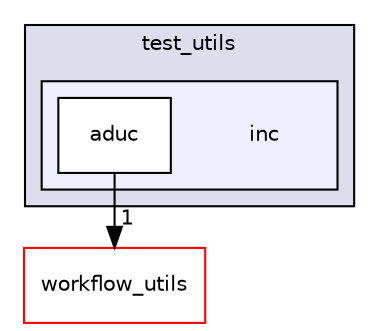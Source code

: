 digraph "src/utils/test_utils/inc" {
  compound=true
  node [ fontsize="10", fontname="Helvetica"];
  edge [ labelfontsize="10", labelfontname="Helvetica"];
  subgraph clusterdir_b5a6362d2b1c914903b4763712e92d12 {
    graph [ bgcolor="#ddddee", pencolor="black", label="test_utils" fontname="Helvetica", fontsize="10", URL="dir_b5a6362d2b1c914903b4763712e92d12.html"]
  subgraph clusterdir_11673fc332f25ee1faefa097af0084d1 {
    graph [ bgcolor="#eeeeff", pencolor="black", label="" URL="dir_11673fc332f25ee1faefa097af0084d1.html"];
    dir_11673fc332f25ee1faefa097af0084d1 [shape=plaintext label="inc"];
    dir_46174492947af736bfbf792a2e4c5bf9 [shape=box label="aduc" color="black" fillcolor="white" style="filled" URL="dir_46174492947af736bfbf792a2e4c5bf9.html"];
  }
  }
  dir_3609918b652c56e90cd3666900d9b146 [shape=box label="workflow_utils" fillcolor="white" style="filled" color="red" URL="dir_3609918b652c56e90cd3666900d9b146.html"];
  dir_46174492947af736bfbf792a2e4c5bf9->dir_3609918b652c56e90cd3666900d9b146 [headlabel="1", labeldistance=1.5 headhref="dir_000235_000240.html"];
}
